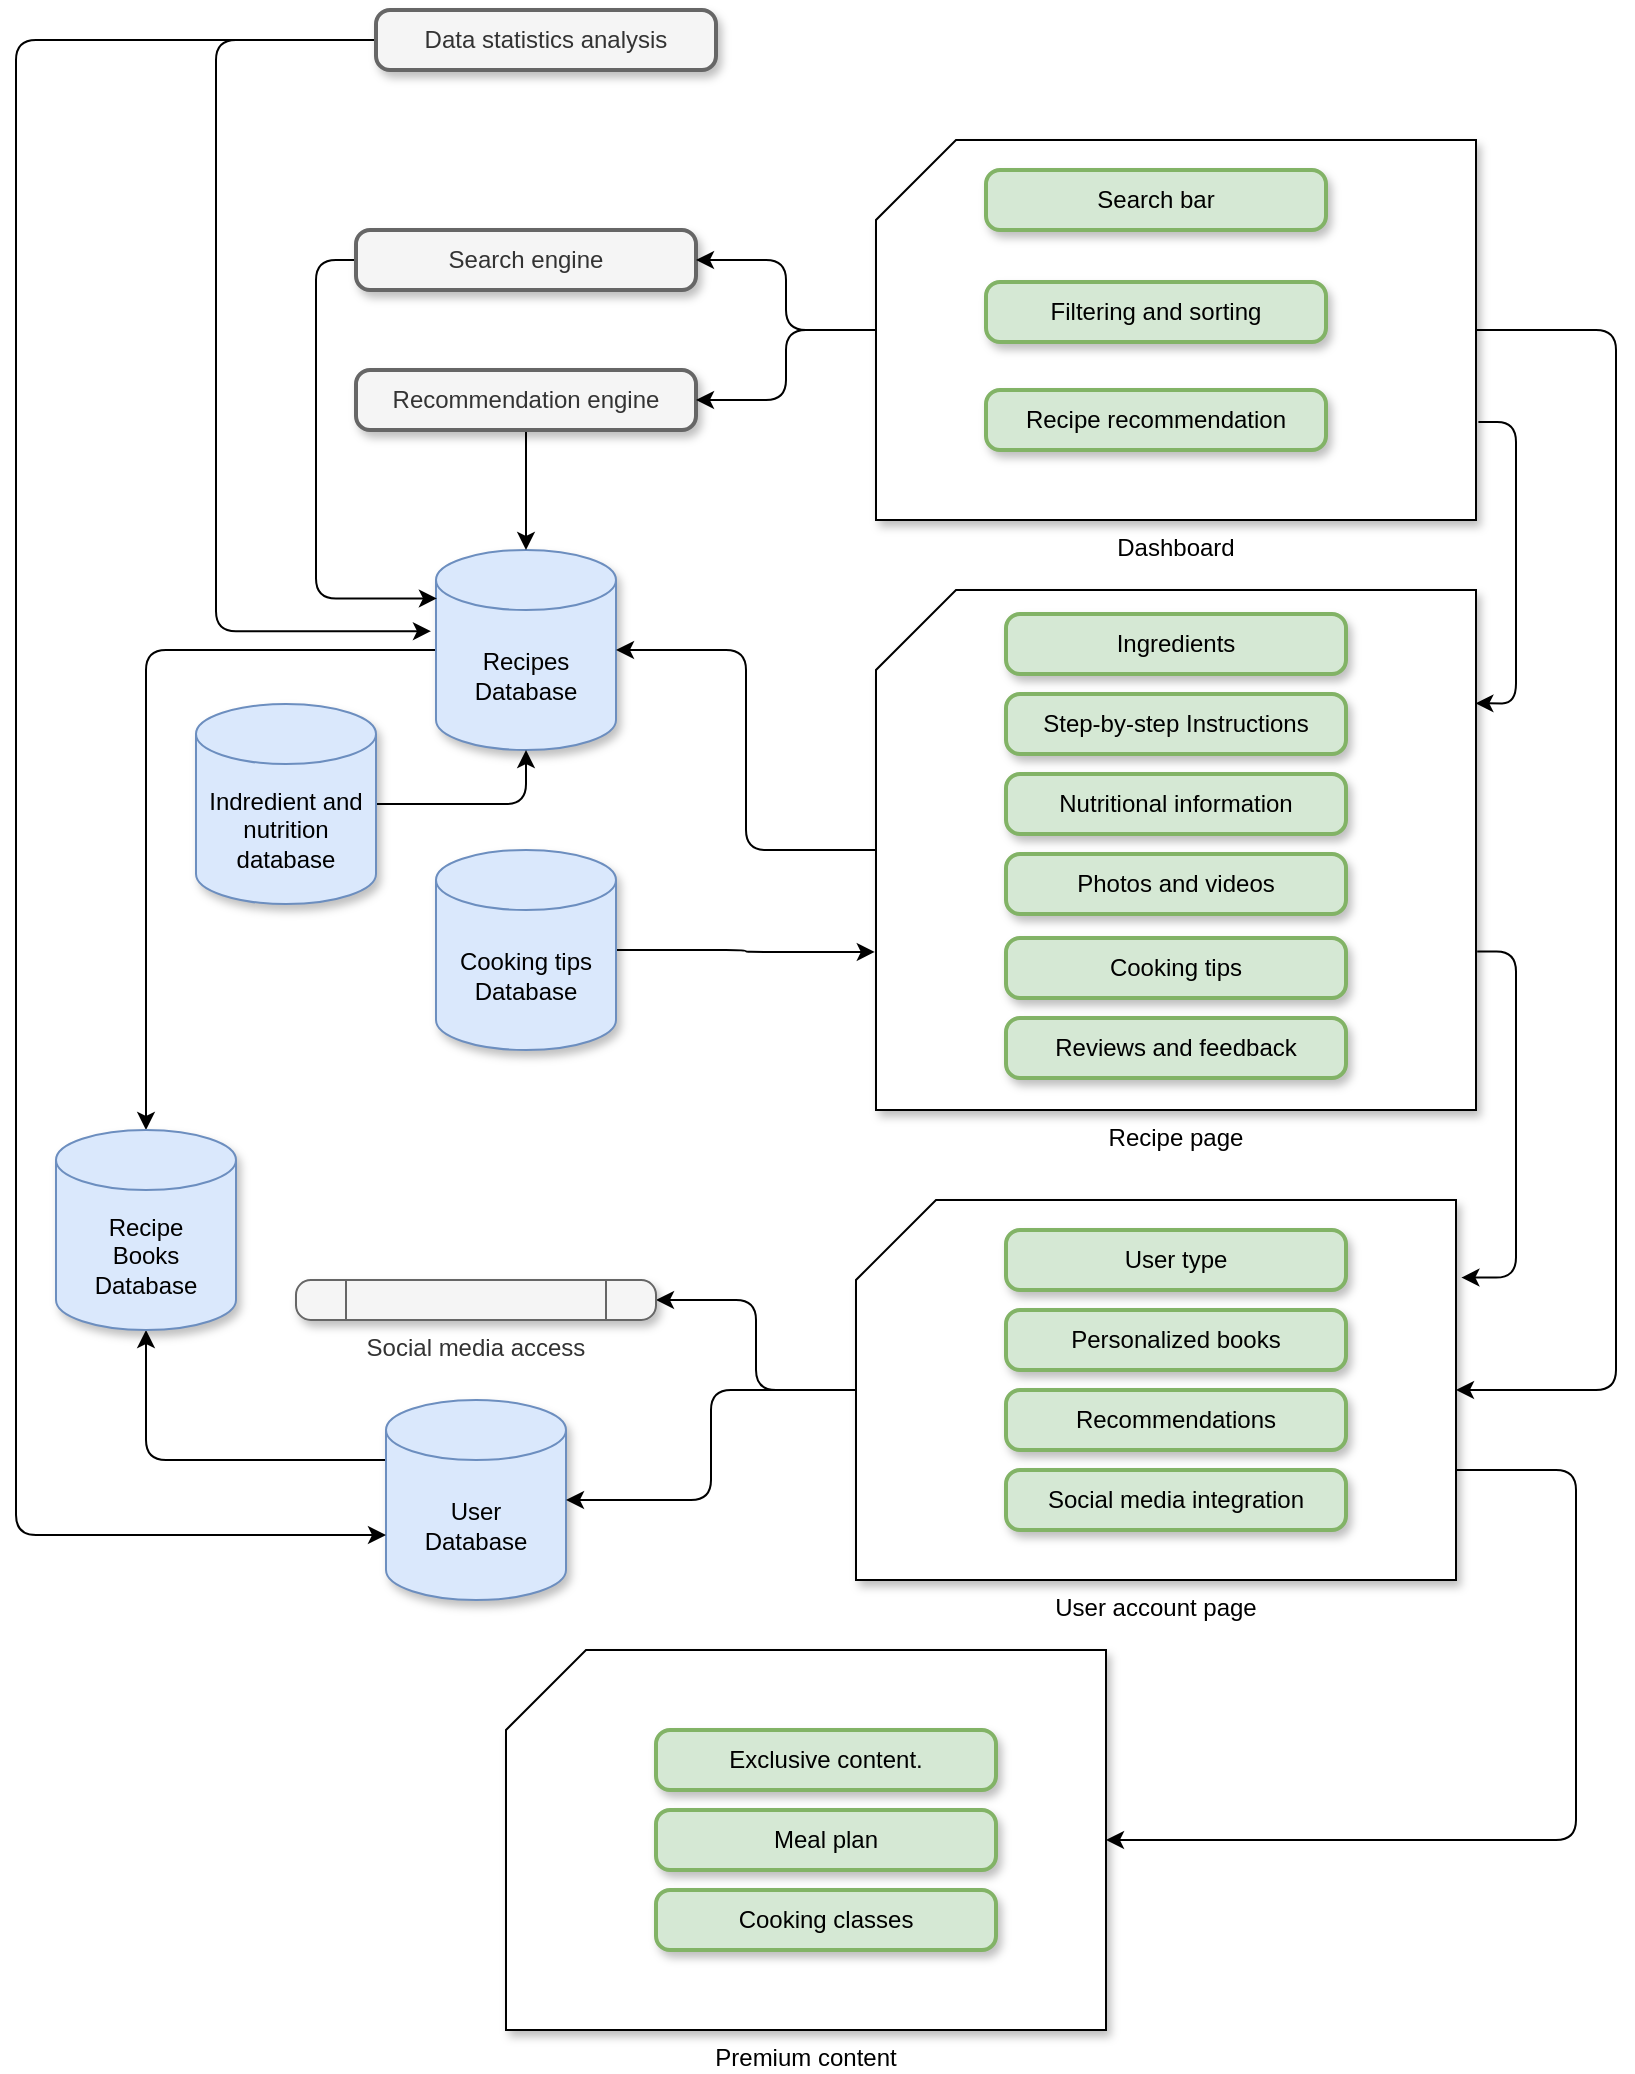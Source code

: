<mxfile version="21.1.2" type="device">
  <diagram name="Page-1" id="FA9LE8JyE6_nsraOin8c">
    <mxGraphModel dx="2078" dy="973" grid="1" gridSize="10" guides="1" tooltips="1" connect="1" arrows="1" fold="1" page="1" pageScale="1" pageWidth="850" pageHeight="1100" math="0" shadow="0">
      <root>
        <mxCell id="0" />
        <mxCell id="1" parent="0" />
        <mxCell id="q521U4jFGGL9imEUGJbD-22" style="edgeStyle=orthogonalEdgeStyle;orthogonalLoop=1;jettySize=auto;html=1;entryX=0.5;entryY=0;entryDx=0;entryDy=0;entryPerimeter=0;" edge="1" parent="1" source="q521U4jFGGL9imEUGJbD-1" target="q521U4jFGGL9imEUGJbD-6">
          <mxGeometry relative="1" as="geometry" />
        </mxCell>
        <mxCell id="q521U4jFGGL9imEUGJbD-1" value="Recipes Database" style="shape=cylinder3;whiteSpace=wrap;html=1;boundedLbl=1;backgroundOutline=1;size=15;fillColor=#dae8fc;strokeColor=#6c8ebf;shadow=1;" vertex="1" parent="1">
          <mxGeometry x="240" y="330" width="90" height="100" as="geometry" />
        </mxCell>
        <mxCell id="q521U4jFGGL9imEUGJbD-24" style="edgeStyle=orthogonalEdgeStyle;orthogonalLoop=1;jettySize=auto;html=1;exitX=0;exitY=0.5;exitDx=0;exitDy=0;entryX=0.005;entryY=0.242;entryDx=0;entryDy=0;entryPerimeter=0;" edge="1" parent="1" source="q521U4jFGGL9imEUGJbD-2" target="q521U4jFGGL9imEUGJbD-1">
          <mxGeometry relative="1" as="geometry" />
        </mxCell>
        <mxCell id="q521U4jFGGL9imEUGJbD-2" value="Search engine" style="rounded=1;whiteSpace=wrap;html=1;absoluteArcSize=1;arcSize=14;strokeWidth=2;fillColor=#f5f5f5;fontColor=#333333;strokeColor=#666666;glass=0;shadow=1;" vertex="1" parent="1">
          <mxGeometry x="200" y="170" width="170" height="30" as="geometry" />
        </mxCell>
        <mxCell id="q521U4jFGGL9imEUGJbD-23" style="edgeStyle=orthogonalEdgeStyle;orthogonalLoop=1;jettySize=auto;html=1;entryX=0.5;entryY=0;entryDx=0;entryDy=0;entryPerimeter=0;" edge="1" parent="1" source="q521U4jFGGL9imEUGJbD-3" target="q521U4jFGGL9imEUGJbD-1">
          <mxGeometry relative="1" as="geometry" />
        </mxCell>
        <mxCell id="q521U4jFGGL9imEUGJbD-3" value="Recommendation engine" style="rounded=1;whiteSpace=wrap;html=1;absoluteArcSize=1;arcSize=14;strokeWidth=2;fillColor=#f5f5f5;fontColor=#333333;strokeColor=#666666;glass=0;shadow=1;" vertex="1" parent="1">
          <mxGeometry x="200" y="240" width="170" height="30" as="geometry" />
        </mxCell>
        <mxCell id="q521U4jFGGL9imEUGJbD-14" style="edgeStyle=orthogonalEdgeStyle;orthogonalLoop=1;jettySize=auto;html=1;entryX=1;entryY=0.5;entryDx=0;entryDy=0;" edge="1" parent="1" source="q521U4jFGGL9imEUGJbD-4" target="q521U4jFGGL9imEUGJbD-2">
          <mxGeometry relative="1" as="geometry" />
        </mxCell>
        <mxCell id="q521U4jFGGL9imEUGJbD-15" style="edgeStyle=orthogonalEdgeStyle;orthogonalLoop=1;jettySize=auto;html=1;entryX=1;entryY=0.5;entryDx=0;entryDy=0;" edge="1" parent="1" source="q521U4jFGGL9imEUGJbD-4" target="q521U4jFGGL9imEUGJbD-3">
          <mxGeometry relative="1" as="geometry" />
        </mxCell>
        <mxCell id="q521U4jFGGL9imEUGJbD-18" style="edgeStyle=orthogonalEdgeStyle;orthogonalLoop=1;jettySize=auto;html=1;entryX=1;entryY=0.5;entryDx=0;entryDy=0;entryPerimeter=0;exitX=1;exitY=0.5;exitDx=0;exitDy=0;exitPerimeter=0;" edge="1" parent="1" source="q521U4jFGGL9imEUGJbD-4" target="q521U4jFGGL9imEUGJbD-10">
          <mxGeometry relative="1" as="geometry">
            <Array as="points">
              <mxPoint x="830" y="220" />
              <mxPoint x="830" y="750" />
            </Array>
          </mxGeometry>
        </mxCell>
        <mxCell id="q521U4jFGGL9imEUGJbD-40" style="edgeStyle=orthogonalEdgeStyle;orthogonalLoop=1;jettySize=auto;html=1;entryX=0.999;entryY=0.218;entryDx=0;entryDy=0;entryPerimeter=0;exitX=1.004;exitY=0.742;exitDx=0;exitDy=0;exitPerimeter=0;" edge="1" parent="1" source="q521U4jFGGL9imEUGJbD-4" target="q521U4jFGGL9imEUGJbD-9">
          <mxGeometry relative="1" as="geometry">
            <Array as="points">
              <mxPoint x="780" y="266" />
              <mxPoint x="780" y="407" />
            </Array>
          </mxGeometry>
        </mxCell>
        <mxCell id="q521U4jFGGL9imEUGJbD-4" value="Dashboard" style="verticalLabelPosition=bottom;verticalAlign=top;html=1;shape=card;whiteSpace=wrap;size=40;arcSize=0;shadow=1;rounded=0;" vertex="1" parent="1">
          <mxGeometry x="460" y="125" width="300" height="190" as="geometry" />
        </mxCell>
        <mxCell id="q521U4jFGGL9imEUGJbD-21" style="edgeStyle=orthogonalEdgeStyle;orthogonalLoop=1;jettySize=auto;html=1;entryX=0.5;entryY=1;entryDx=0;entryDy=0;entryPerimeter=0;" edge="1" parent="1" source="q521U4jFGGL9imEUGJbD-5" target="q521U4jFGGL9imEUGJbD-6">
          <mxGeometry relative="1" as="geometry">
            <mxPoint x="95" y="755" as="targetPoint" />
            <Array as="points">
              <mxPoint x="95" y="785" />
            </Array>
          </mxGeometry>
        </mxCell>
        <mxCell id="q521U4jFGGL9imEUGJbD-5" value="User&lt;br&gt;Database" style="shape=cylinder3;whiteSpace=wrap;html=1;boundedLbl=1;backgroundOutline=1;size=15;fillColor=#dae8fc;strokeColor=#6c8ebf;shadow=1;" vertex="1" parent="1">
          <mxGeometry x="215" y="755" width="90" height="100" as="geometry" />
        </mxCell>
        <mxCell id="q521U4jFGGL9imEUGJbD-6" value="Recipe&lt;br&gt;Books&lt;br&gt;Database" style="shape=cylinder3;whiteSpace=wrap;html=1;boundedLbl=1;backgroundOutline=1;size=15;fillColor=#dae8fc;strokeColor=#6c8ebf;shadow=1;" vertex="1" parent="1">
          <mxGeometry x="50" y="620" width="90" height="100" as="geometry" />
        </mxCell>
        <mxCell id="q521U4jFGGL9imEUGJbD-20" style="edgeStyle=orthogonalEdgeStyle;orthogonalLoop=1;jettySize=auto;html=1;entryX=-0.002;entryY=0.696;entryDx=0;entryDy=0;entryPerimeter=0;" edge="1" parent="1" source="q521U4jFGGL9imEUGJbD-7" target="q521U4jFGGL9imEUGJbD-9">
          <mxGeometry relative="1" as="geometry" />
        </mxCell>
        <mxCell id="q521U4jFGGL9imEUGJbD-7" value="Cooking tips Database" style="shape=cylinder3;whiteSpace=wrap;html=1;boundedLbl=1;backgroundOutline=1;size=15;fillColor=#dae8fc;strokeColor=#6c8ebf;shadow=1;" vertex="1" parent="1">
          <mxGeometry x="240" y="480" width="90" height="100" as="geometry" />
        </mxCell>
        <mxCell id="q521U4jFGGL9imEUGJbD-30" style="edgeStyle=orthogonalEdgeStyle;orthogonalLoop=1;jettySize=auto;html=1;entryX=-0.028;entryY=0.406;entryDx=0;entryDy=0;entryPerimeter=0;" edge="1" parent="1" source="q521U4jFGGL9imEUGJbD-8" target="q521U4jFGGL9imEUGJbD-1">
          <mxGeometry relative="1" as="geometry">
            <Array as="points">
              <mxPoint x="130" y="75" />
              <mxPoint x="130" y="371" />
            </Array>
          </mxGeometry>
        </mxCell>
        <mxCell id="q521U4jFGGL9imEUGJbD-31" style="edgeStyle=orthogonalEdgeStyle;orthogonalLoop=1;jettySize=auto;html=1;entryX=0;entryY=0;entryDx=0;entryDy=67.5;entryPerimeter=0;" edge="1" parent="1" source="q521U4jFGGL9imEUGJbD-8" target="q521U4jFGGL9imEUGJbD-5">
          <mxGeometry relative="1" as="geometry">
            <mxPoint x="170" y="910" as="targetPoint" />
            <Array as="points">
              <mxPoint x="30" y="75" />
              <mxPoint x="30" y="823" />
            </Array>
          </mxGeometry>
        </mxCell>
        <mxCell id="q521U4jFGGL9imEUGJbD-8" value="Data statistics analysis" style="rounded=1;whiteSpace=wrap;html=1;absoluteArcSize=1;arcSize=14;strokeWidth=2;fillColor=#f5f5f5;fontColor=#333333;strokeColor=#666666;glass=0;shadow=1;" vertex="1" parent="1">
          <mxGeometry x="210" y="60" width="170" height="30" as="geometry" />
        </mxCell>
        <mxCell id="q521U4jFGGL9imEUGJbD-16" style="edgeStyle=orthogonalEdgeStyle;orthogonalLoop=1;jettySize=auto;html=1;entryX=1;entryY=0.5;entryDx=0;entryDy=0;entryPerimeter=0;" edge="1" parent="1" source="q521U4jFGGL9imEUGJbD-9" target="q521U4jFGGL9imEUGJbD-1">
          <mxGeometry relative="1" as="geometry" />
        </mxCell>
        <mxCell id="q521U4jFGGL9imEUGJbD-41" style="edgeStyle=orthogonalEdgeStyle;orthogonalLoop=1;jettySize=auto;html=1;entryX=1.009;entryY=0.204;entryDx=0;entryDy=0;entryPerimeter=0;exitX=1.002;exitY=0.695;exitDx=0;exitDy=0;exitPerimeter=0;" edge="1" parent="1" source="q521U4jFGGL9imEUGJbD-9" target="q521U4jFGGL9imEUGJbD-10">
          <mxGeometry relative="1" as="geometry">
            <Array as="points">
              <mxPoint x="780" y="531" />
              <mxPoint x="780" y="694" />
            </Array>
          </mxGeometry>
        </mxCell>
        <mxCell id="q521U4jFGGL9imEUGJbD-9" value="Recipe page" style="verticalLabelPosition=bottom;verticalAlign=top;html=1;shape=card;whiteSpace=wrap;size=40;arcSize=0;shadow=1;rounded=0;" vertex="1" parent="1">
          <mxGeometry x="460" y="350" width="300" height="260" as="geometry" />
        </mxCell>
        <mxCell id="q521U4jFGGL9imEUGJbD-12" style="edgeStyle=orthogonalEdgeStyle;orthogonalLoop=1;jettySize=auto;html=1;entryX=1;entryY=0.5;entryDx=0;entryDy=0;" edge="1" parent="1" source="q521U4jFGGL9imEUGJbD-10" target="q521U4jFGGL9imEUGJbD-11">
          <mxGeometry relative="1" as="geometry" />
        </mxCell>
        <mxCell id="q521U4jFGGL9imEUGJbD-13" style="edgeStyle=orthogonalEdgeStyle;orthogonalLoop=1;jettySize=auto;html=1;" edge="1" parent="1" source="q521U4jFGGL9imEUGJbD-10" target="q521U4jFGGL9imEUGJbD-5">
          <mxGeometry relative="1" as="geometry" />
        </mxCell>
        <mxCell id="q521U4jFGGL9imEUGJbD-51" style="edgeStyle=orthogonalEdgeStyle;orthogonalLoop=1;jettySize=auto;html=1;entryX=1;entryY=0.5;entryDx=0;entryDy=0;entryPerimeter=0;" edge="1" parent="1" source="q521U4jFGGL9imEUGJbD-10" target="q521U4jFGGL9imEUGJbD-46">
          <mxGeometry relative="1" as="geometry">
            <Array as="points">
              <mxPoint x="810" y="790" />
              <mxPoint x="810" y="975" />
            </Array>
          </mxGeometry>
        </mxCell>
        <mxCell id="q521U4jFGGL9imEUGJbD-10" value="User account page" style="verticalLabelPosition=bottom;verticalAlign=top;html=1;shape=card;whiteSpace=wrap;size=40;arcSize=0;shadow=1;rounded=0;" vertex="1" parent="1">
          <mxGeometry x="450" y="655" width="300" height="190" as="geometry" />
        </mxCell>
        <mxCell id="q521U4jFGGL9imEUGJbD-11" value="Social media access" style="verticalLabelPosition=bottom;verticalAlign=top;html=1;shape=process;whiteSpace=wrap;rounded=1;size=0.14;arcSize=37;fillColor=#f5f5f5;fontColor=#333333;strokeColor=#666666;shadow=1;" vertex="1" parent="1">
          <mxGeometry x="170" y="695" width="180" height="20" as="geometry" />
        </mxCell>
        <mxCell id="q521U4jFGGL9imEUGJbD-25" value="Search bar" style="rounded=1;whiteSpace=wrap;html=1;absoluteArcSize=1;arcSize=14;strokeWidth=2;fillColor=#d5e8d4;strokeColor=#82b366;glass=0;shadow=1;" vertex="1" parent="1">
          <mxGeometry x="515" y="140" width="170" height="30" as="geometry" />
        </mxCell>
        <mxCell id="q521U4jFGGL9imEUGJbD-26" value="Filtering and sorting" style="rounded=1;whiteSpace=wrap;html=1;absoluteArcSize=1;arcSize=14;strokeWidth=2;fillColor=#d5e8d4;strokeColor=#82b366;glass=0;shadow=1;" vertex="1" parent="1">
          <mxGeometry x="515" y="196" width="170" height="30" as="geometry" />
        </mxCell>
        <mxCell id="q521U4jFGGL9imEUGJbD-29" value="Recipe recommendation" style="rounded=1;whiteSpace=wrap;html=1;absoluteArcSize=1;arcSize=14;strokeWidth=2;fillColor=#d5e8d4;strokeColor=#82b366;glass=0;shadow=1;" vertex="1" parent="1">
          <mxGeometry x="515" y="250" width="170" height="30" as="geometry" />
        </mxCell>
        <mxCell id="q521U4jFGGL9imEUGJbD-34" value="Ingredients" style="rounded=1;whiteSpace=wrap;html=1;absoluteArcSize=1;arcSize=14;strokeWidth=2;fillColor=#d5e8d4;strokeColor=#82b366;glass=0;shadow=1;" vertex="1" parent="1">
          <mxGeometry x="525" y="362" width="170" height="30" as="geometry" />
        </mxCell>
        <mxCell id="q521U4jFGGL9imEUGJbD-35" value="Step-by-step Instructions" style="rounded=1;whiteSpace=wrap;html=1;absoluteArcSize=1;arcSize=14;strokeWidth=2;fillColor=#d5e8d4;strokeColor=#82b366;glass=0;shadow=1;" vertex="1" parent="1">
          <mxGeometry x="525" y="402" width="170" height="30" as="geometry" />
        </mxCell>
        <mxCell id="q521U4jFGGL9imEUGJbD-36" value="Nutritional information" style="rounded=1;whiteSpace=wrap;html=1;absoluteArcSize=1;arcSize=14;strokeWidth=2;fillColor=#d5e8d4;strokeColor=#82b366;glass=0;shadow=1;" vertex="1" parent="1">
          <mxGeometry x="525" y="442" width="170" height="30" as="geometry" />
        </mxCell>
        <mxCell id="q521U4jFGGL9imEUGJbD-37" value="Photos and videos" style="rounded=1;whiteSpace=wrap;html=1;absoluteArcSize=1;arcSize=14;strokeWidth=2;fillColor=#d5e8d4;strokeColor=#82b366;glass=0;shadow=1;" vertex="1" parent="1">
          <mxGeometry x="525" y="482" width="170" height="30" as="geometry" />
        </mxCell>
        <mxCell id="q521U4jFGGL9imEUGJbD-38" value="Cooking tips" style="rounded=1;whiteSpace=wrap;html=1;absoluteArcSize=1;arcSize=14;strokeWidth=2;fillColor=#d5e8d4;strokeColor=#82b366;glass=0;shadow=1;" vertex="1" parent="1">
          <mxGeometry x="525" y="524" width="170" height="30" as="geometry" />
        </mxCell>
        <mxCell id="q521U4jFGGL9imEUGJbD-39" value="Reviews and feedback" style="rounded=1;whiteSpace=wrap;html=1;absoluteArcSize=1;arcSize=14;strokeWidth=2;fillColor=#d5e8d4;strokeColor=#82b366;glass=0;shadow=1;" vertex="1" parent="1">
          <mxGeometry x="525" y="564" width="170" height="30" as="geometry" />
        </mxCell>
        <mxCell id="q521U4jFGGL9imEUGJbD-42" value="User type" style="rounded=1;whiteSpace=wrap;html=1;absoluteArcSize=1;arcSize=14;strokeWidth=2;fillColor=#d5e8d4;strokeColor=#82b366;glass=0;shadow=1;" vertex="1" parent="1">
          <mxGeometry x="525" y="670" width="170" height="30" as="geometry" />
        </mxCell>
        <mxCell id="q521U4jFGGL9imEUGJbD-43" value="Personalized books" style="rounded=1;whiteSpace=wrap;html=1;absoluteArcSize=1;arcSize=14;strokeWidth=2;fillColor=#d5e8d4;strokeColor=#82b366;glass=0;shadow=1;" vertex="1" parent="1">
          <mxGeometry x="525" y="710" width="170" height="30" as="geometry" />
        </mxCell>
        <mxCell id="q521U4jFGGL9imEUGJbD-44" value="Recommendations" style="rounded=1;whiteSpace=wrap;html=1;absoluteArcSize=1;arcSize=14;strokeWidth=2;fillColor=#d5e8d4;strokeColor=#82b366;glass=0;shadow=1;" vertex="1" parent="1">
          <mxGeometry x="525" y="750" width="170" height="30" as="geometry" />
        </mxCell>
        <mxCell id="q521U4jFGGL9imEUGJbD-45" value="Social media integration" style="rounded=1;whiteSpace=wrap;html=1;absoluteArcSize=1;arcSize=14;strokeWidth=2;fillColor=#d5e8d4;strokeColor=#82b366;glass=0;shadow=1;" vertex="1" parent="1">
          <mxGeometry x="525" y="790" width="170" height="30" as="geometry" />
        </mxCell>
        <mxCell id="q521U4jFGGL9imEUGJbD-46" value="Premium content" style="verticalLabelPosition=bottom;verticalAlign=top;html=1;shape=card;whiteSpace=wrap;size=40;arcSize=0;shadow=1;rounded=0;" vertex="1" parent="1">
          <mxGeometry x="275" y="880" width="300" height="190" as="geometry" />
        </mxCell>
        <mxCell id="q521U4jFGGL9imEUGJbD-47" value="Exclusive content." style="rounded=1;whiteSpace=wrap;html=1;absoluteArcSize=1;arcSize=14;strokeWidth=2;fillColor=#d5e8d4;strokeColor=#82b366;glass=0;shadow=1;" vertex="1" parent="1">
          <mxGeometry x="350" y="920" width="170" height="30" as="geometry" />
        </mxCell>
        <mxCell id="q521U4jFGGL9imEUGJbD-48" value="Meal plan" style="rounded=1;whiteSpace=wrap;html=1;absoluteArcSize=1;arcSize=14;strokeWidth=2;fillColor=#d5e8d4;strokeColor=#82b366;glass=0;shadow=1;" vertex="1" parent="1">
          <mxGeometry x="350" y="960" width="170" height="30" as="geometry" />
        </mxCell>
        <mxCell id="q521U4jFGGL9imEUGJbD-49" value="Cooking classes" style="rounded=1;whiteSpace=wrap;html=1;absoluteArcSize=1;arcSize=14;strokeWidth=2;fillColor=#d5e8d4;strokeColor=#82b366;glass=0;shadow=1;" vertex="1" parent="1">
          <mxGeometry x="350" y="1000" width="170" height="30" as="geometry" />
        </mxCell>
        <mxCell id="q521U4jFGGL9imEUGJbD-53" style="edgeStyle=orthogonalEdgeStyle;orthogonalLoop=1;jettySize=auto;html=1;entryX=0.5;entryY=1;entryDx=0;entryDy=0;entryPerimeter=0;" edge="1" parent="1" source="q521U4jFGGL9imEUGJbD-52" target="q521U4jFGGL9imEUGJbD-1">
          <mxGeometry relative="1" as="geometry" />
        </mxCell>
        <mxCell id="q521U4jFGGL9imEUGJbD-52" value="Indredient and nutrition database" style="shape=cylinder3;whiteSpace=wrap;html=1;boundedLbl=1;backgroundOutline=1;size=15;fillColor=#dae8fc;strokeColor=#6c8ebf;shadow=1;" vertex="1" parent="1">
          <mxGeometry x="120" y="407" width="90" height="100" as="geometry" />
        </mxCell>
      </root>
    </mxGraphModel>
  </diagram>
</mxfile>

